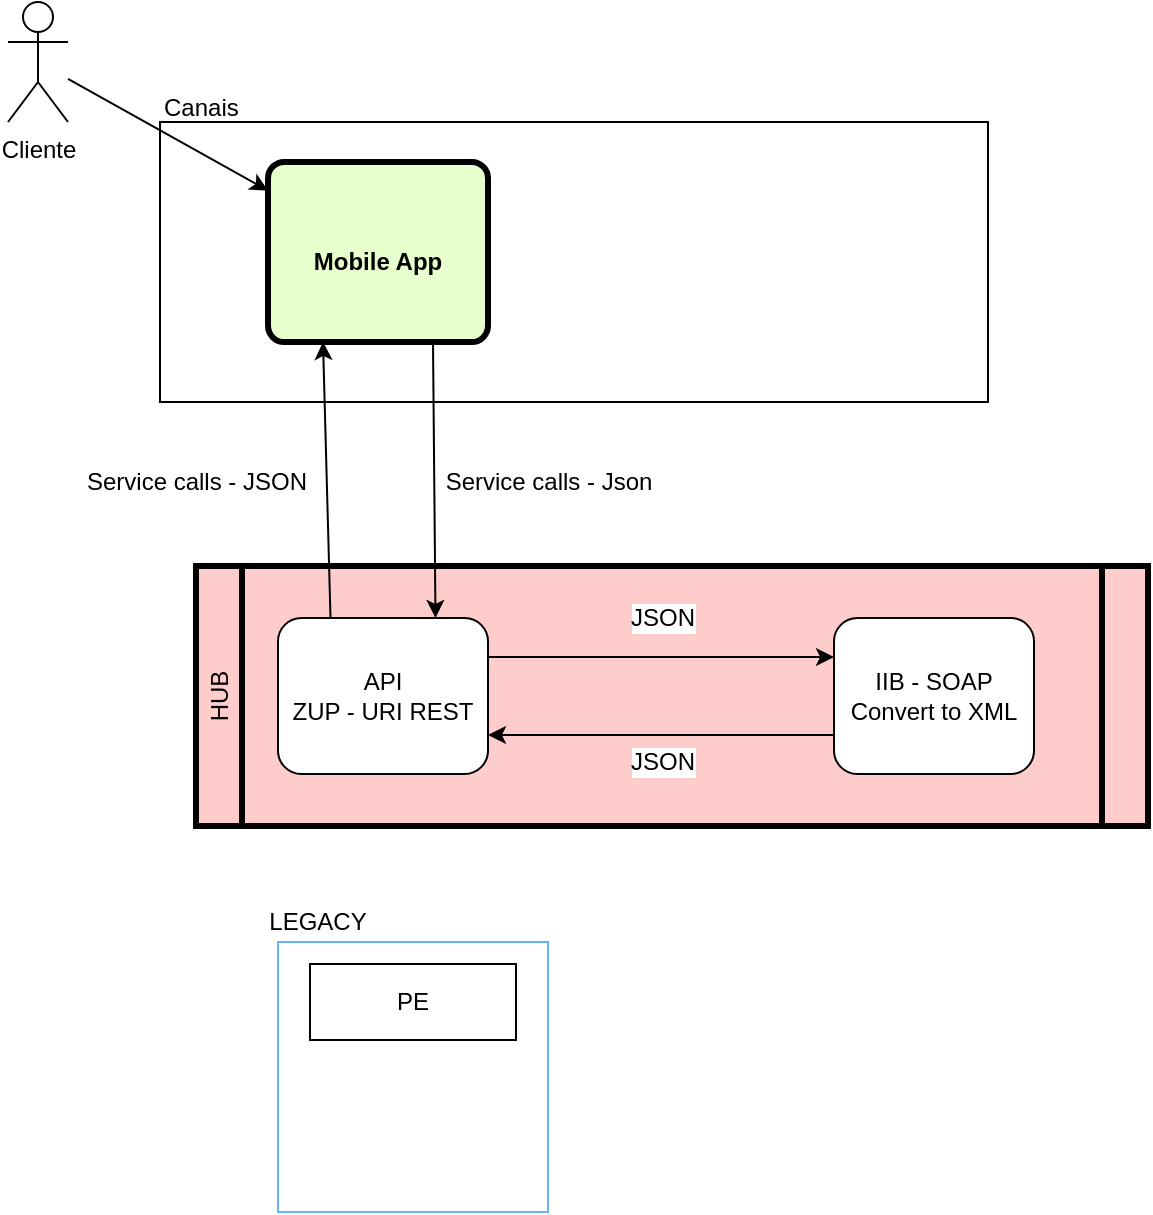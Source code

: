 <mxfile version="10.7.7" type="github"><diagram name="Page-1" id="c7558073-3199-34d8-9f00-42111426c3f3"><mxGraphModel dx="1232" dy="522" grid="1" gridSize="10" guides="1" tooltips="1" connect="1" arrows="1" fold="1" page="1" pageScale="1" pageWidth="826" pageHeight="1169" background="#ffffff" math="0" shadow="0"><root><mxCell id="0"/><mxCell id="1" parent="0"/><mxCell id="IW83ZrrN56BTUERNaFhu-20" value="" style="whiteSpace=wrap;html=1;aspect=fixed;strokeColor=#66B2FF;" vertex="1" parent="1"><mxGeometry x="175" y="510" width="135" height="135" as="geometry"/></mxCell><mxCell id="5" value="" style="shape=process;whiteSpace=wrap;align=center;verticalAlign=middle;size=0.048;fontStyle=1;strokeWidth=3;fillColor=#FFCCCC;rotation=0;" parent="1" vertex="1"><mxGeometry x="134" y="322" width="476" height="130" as="geometry"/></mxCell><mxCell id="MFdVvgh9lcLUHrCFGcoe-98" value="" style="rounded=0;whiteSpace=wrap;html=1;" parent="1" vertex="1"><mxGeometry x="116" y="100" width="414" height="140" as="geometry"/></mxCell><mxCell id="MFdVvgh9lcLUHrCFGcoe-100" style="edgeStyle=none;rounded=0;orthogonalLoop=1;jettySize=auto;html=1;entryX=0.75;entryY=0;entryDx=0;entryDy=0;exitX=0.75;exitY=1;exitDx=0;exitDy=0;" parent="1" source="2" edge="1" target="IW83ZrrN56BTUERNaFhu-5"><mxGeometry relative="1" as="geometry"><mxPoint x="225" y="280" as="targetPoint"/></mxGeometry></mxCell><mxCell id="IW83ZrrN56BTUERNaFhu-10" value="Service calls - Json" style="text;html=1;resizable=0;points=[];align=center;verticalAlign=middle;labelBackgroundColor=#ffffff;" vertex="1" connectable="0" parent="MFdVvgh9lcLUHrCFGcoe-100"><mxGeometry x="-0.122" y="2" relative="1" as="geometry"><mxPoint x="54.5" y="9" as="offset"/></mxGeometry></mxCell><mxCell id="2" value="&lt;br&gt;&lt;br&gt;&lt;br&gt;Mobile App&lt;br&gt;" style="verticalAlign=middle;align=center;overflow=fill;fontSize=12;fontFamily=Helvetica;html=1;rounded=1;fontStyle=1;strokeWidth=3;fillColor=#E6FFCC;arcSize=9;" parent="1" vertex="1"><mxGeometry x="170" y="120" width="110" height="90" as="geometry"/></mxCell><mxCell id="MFdVvgh9lcLUHrCFGcoe-103" style="edgeStyle=none;rounded=0;orthogonalLoop=1;jettySize=auto;html=1;" parent="1" source="MFdVvgh9lcLUHrCFGcoe-99" target="2" edge="1"><mxGeometry relative="1" as="geometry"/></mxCell><mxCell id="MFdVvgh9lcLUHrCFGcoe-99" value="Cliente" style="shape=umlActor;verticalLabelPosition=bottom;labelBackgroundColor=#ffffff;verticalAlign=top;html=1;outlineConnect=0;" parent="1" vertex="1"><mxGeometry x="40" y="40" width="30" height="60" as="geometry"/></mxCell><mxCell id="MFdVvgh9lcLUHrCFGcoe-104" value="Canais" style="text;html=1;resizable=0;points=[];autosize=1;align=left;verticalAlign=top;spacingTop=-4;" parent="1" vertex="1"><mxGeometry x="116" y="83" width="50" height="10" as="geometry"/></mxCell><mxCell id="IW83ZrrN56BTUERNaFhu-11" style="edgeStyle=none;rounded=0;orthogonalLoop=1;jettySize=auto;html=1;exitX=0.25;exitY=0;exitDx=0;exitDy=0;entryX=0.25;entryY=1;entryDx=0;entryDy=0;" edge="1" parent="1" source="IW83ZrrN56BTUERNaFhu-5" target="2"><mxGeometry relative="1" as="geometry"/></mxCell><mxCell id="IW83ZrrN56BTUERNaFhu-15" value="Service calls - JSON" style="text;html=1;resizable=0;points=[];align=center;verticalAlign=middle;labelBackgroundColor=#ffffff;" vertex="1" connectable="0" parent="IW83ZrrN56BTUERNaFhu-11"><mxGeometry x="0.176" y="2" relative="1" as="geometry"><mxPoint x="-63" y="13" as="offset"/></mxGeometry></mxCell><mxCell id="IW83ZrrN56BTUERNaFhu-14" style="edgeStyle=none;rounded=0;orthogonalLoop=1;jettySize=auto;html=1;exitX=1;exitY=0.25;exitDx=0;exitDy=0;entryX=0;entryY=0.25;entryDx=0;entryDy=0;" edge="1" parent="1" source="IW83ZrrN56BTUERNaFhu-5" target="IW83ZrrN56BTUERNaFhu-12"><mxGeometry relative="1" as="geometry"/></mxCell><mxCell id="IW83ZrrN56BTUERNaFhu-19" value="JSON" style="text;html=1;resizable=0;points=[];align=center;verticalAlign=middle;labelBackgroundColor=#ffffff;" vertex="1" connectable="0" parent="IW83ZrrN56BTUERNaFhu-14"><mxGeometry x="-0.563" y="-1" relative="1" as="geometry"><mxPoint x="48.5" y="-21" as="offset"/></mxGeometry></mxCell><mxCell id="IW83ZrrN56BTUERNaFhu-5" value="&lt;span&gt;API &lt;br&gt;ZUP - URI REST&lt;/span&gt;" style="rounded=1;whiteSpace=wrap;html=1;" vertex="1" parent="1"><mxGeometry x="175" y="348" width="105" height="78" as="geometry"/></mxCell><mxCell id="IW83ZrrN56BTUERNaFhu-9" value="&lt;span&gt;HUB&lt;/span&gt;" style="text;html=1;strokeColor=none;fillColor=none;align=center;verticalAlign=middle;whiteSpace=wrap;rounded=0;rotation=-90;" vertex="1" parent="1"><mxGeometry x="126" y="377" width="40" height="20" as="geometry"/></mxCell><mxCell id="IW83ZrrN56BTUERNaFhu-13" style="edgeStyle=none;rounded=0;orthogonalLoop=1;jettySize=auto;html=1;entryX=1;entryY=0.75;entryDx=0;entryDy=0;exitX=0;exitY=0.75;exitDx=0;exitDy=0;" edge="1" parent="1" source="IW83ZrrN56BTUERNaFhu-12" target="IW83ZrrN56BTUERNaFhu-5"><mxGeometry relative="1" as="geometry"/></mxCell><mxCell id="IW83ZrrN56BTUERNaFhu-17" value="JSON" style="text;html=1;resizable=0;points=[];align=center;verticalAlign=middle;labelBackgroundColor=#ffffff;" vertex="1" connectable="0" parent="IW83ZrrN56BTUERNaFhu-13"><mxGeometry x="-0.269" y="3" relative="1" as="geometry"><mxPoint x="-23.5" y="10" as="offset"/></mxGeometry></mxCell><mxCell id="IW83ZrrN56BTUERNaFhu-12" value="IIB - SOAP&lt;br&gt;Convert to XML&lt;br&gt;" style="rounded=1;whiteSpace=wrap;html=1;" vertex="1" parent="1"><mxGeometry x="453" y="348" width="100" height="78" as="geometry"/></mxCell><mxCell id="IW83ZrrN56BTUERNaFhu-21" value="LEGACY" style="text;html=1;strokeColor=none;fillColor=none;align=center;verticalAlign=middle;whiteSpace=wrap;rounded=0;" vertex="1" parent="1"><mxGeometry x="175" y="490" width="40" height="20" as="geometry"/></mxCell><mxCell id="IW83ZrrN56BTUERNaFhu-22" value="PE" style="rounded=0;whiteSpace=wrap;html=1;" vertex="1" parent="1"><mxGeometry x="191" y="521" width="103" height="38" as="geometry"/></mxCell></root></mxGraphModel></diagram></mxfile>
